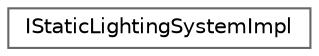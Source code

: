 digraph "Graphical Class Hierarchy"
{
 // INTERACTIVE_SVG=YES
 // LATEX_PDF_SIZE
  bgcolor="transparent";
  edge [fontname=Helvetica,fontsize=10,labelfontname=Helvetica,labelfontsize=10];
  node [fontname=Helvetica,fontsize=10,shape=box,height=0.2,width=0.4];
  rankdir="LR";
  Node0 [id="Node000000",label="IStaticLightingSystemImpl",height=0.2,width=0.4,color="grey40", fillcolor="white", style="filled",URL="$df/d57/classIStaticLightingSystemImpl.html",tooltip=" "];
}
